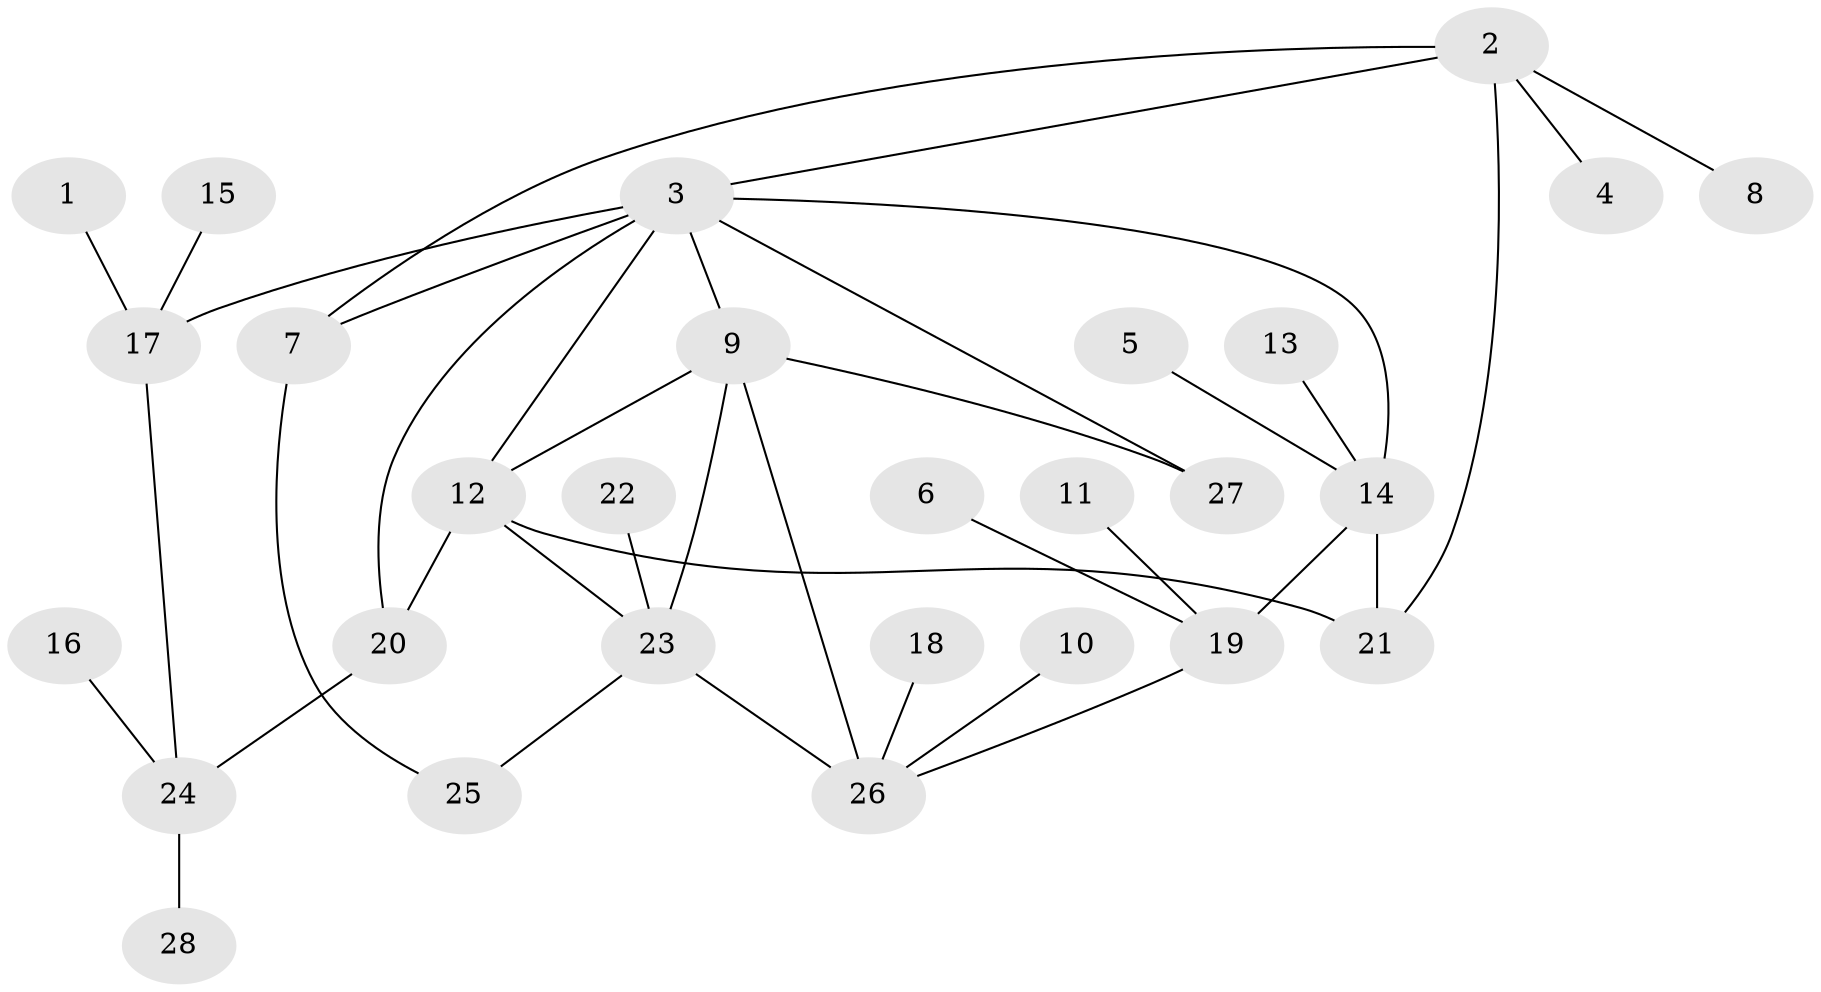 // original degree distribution, {5: 0.125, 1: 0.35714285714285715, 3: 0.23214285714285715, 6: 0.03571428571428571, 4: 0.017857142857142856, 2: 0.23214285714285715}
// Generated by graph-tools (version 1.1) at 2025/49/03/09/25 03:49:16]
// undirected, 28 vertices, 38 edges
graph export_dot {
graph [start="1"]
  node [color=gray90,style=filled];
  1;
  2;
  3;
  4;
  5;
  6;
  7;
  8;
  9;
  10;
  11;
  12;
  13;
  14;
  15;
  16;
  17;
  18;
  19;
  20;
  21;
  22;
  23;
  24;
  25;
  26;
  27;
  28;
  1 -- 17 [weight=1.0];
  2 -- 3 [weight=1.0];
  2 -- 4 [weight=1.0];
  2 -- 7 [weight=1.0];
  2 -- 8 [weight=1.0];
  2 -- 21 [weight=1.0];
  3 -- 7 [weight=1.0];
  3 -- 9 [weight=1.0];
  3 -- 12 [weight=1.0];
  3 -- 14 [weight=1.0];
  3 -- 17 [weight=1.0];
  3 -- 20 [weight=1.0];
  3 -- 27 [weight=1.0];
  5 -- 14 [weight=1.0];
  6 -- 19 [weight=1.0];
  7 -- 25 [weight=1.0];
  9 -- 12 [weight=1.0];
  9 -- 23 [weight=1.0];
  9 -- 26 [weight=1.0];
  9 -- 27 [weight=1.0];
  10 -- 26 [weight=1.0];
  11 -- 19 [weight=1.0];
  12 -- 20 [weight=1.0];
  12 -- 21 [weight=1.0];
  12 -- 23 [weight=1.0];
  13 -- 14 [weight=1.0];
  14 -- 19 [weight=1.0];
  14 -- 21 [weight=1.0];
  15 -- 17 [weight=1.0];
  16 -- 24 [weight=1.0];
  17 -- 24 [weight=1.0];
  18 -- 26 [weight=1.0];
  19 -- 26 [weight=1.0];
  20 -- 24 [weight=1.0];
  22 -- 23 [weight=1.0];
  23 -- 25 [weight=1.0];
  23 -- 26 [weight=2.0];
  24 -- 28 [weight=1.0];
}

